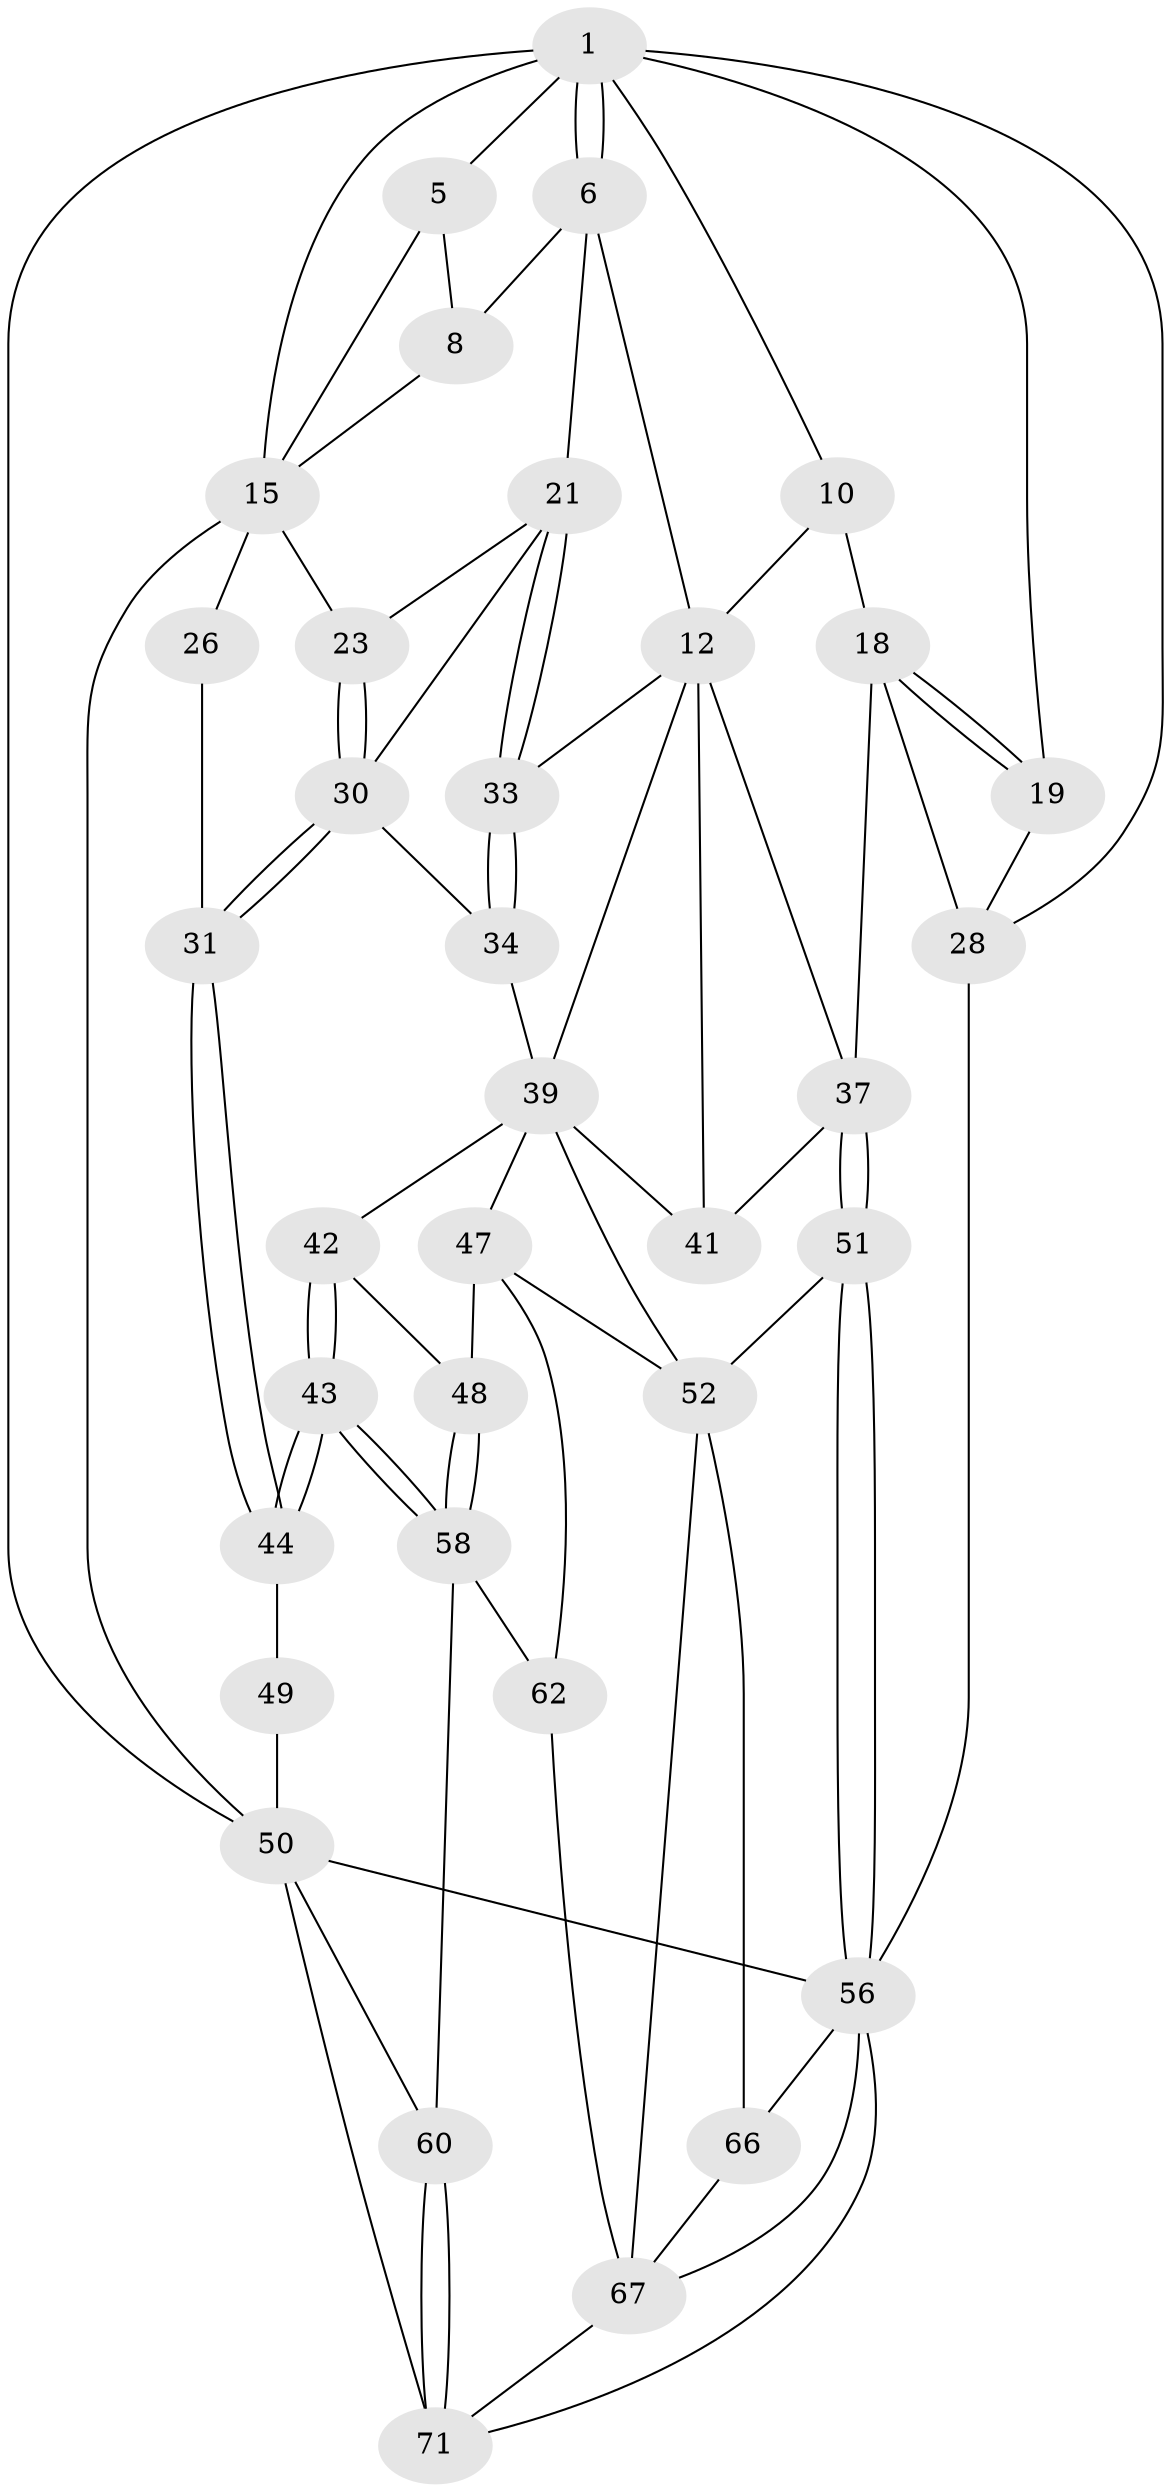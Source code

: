 // original degree distribution, {3: 0.0273972602739726, 4: 0.2465753424657534, 6: 0.2054794520547945, 5: 0.5205479452054794}
// Generated by graph-tools (version 1.1) at 2025/28/03/15/25 16:28:06]
// undirected, 36 vertices, 83 edges
graph export_dot {
graph [start="1"]
  node [color=gray90,style=filled];
  1 [pos="+0.5511628014008045+0",super="+2"];
  5 [pos="+0.15671200502146648+0",super="+9"];
  6 [pos="+0.5113713768730621+0.031734446227002756",super="+7+14"];
  8 [pos="+0.3411254344559483+0.11890290162796956"];
  10 [pos="+0.810803236187518+0.05082130487474081",super="+11"];
  12 [pos="+0.7172167751932379+0.23206988825644137",super="+13"];
  15 [pos="+0.1469729706184533+0.11372673768581207",super="+17+16"];
  18 [pos="+1+0.13807786875791872",super="+25"];
  19 [pos="+1+0.16347846930031834"];
  21 [pos="+0.39367961647350624+0.25382021329620724",super="+22"];
  23 [pos="+0.24705042175924202+0.2589284945740219"];
  26 [pos="+0+0.33562614882649877"];
  28 [pos="+1+0.42658960464834494",super="+55"];
  30 [pos="+0.20680062018305814+0.3873551653248396",super="+32"];
  31 [pos="+0.185152465979372+0.39611042990096745"];
  33 [pos="+0.39868659746359014+0.28017118928599316"];
  34 [pos="+0.2501281724608797+0.3920157853679154"];
  37 [pos="+1+0.4505377511363345",super="+38"];
  39 [pos="+0.372225723212629+0.4382455318641403",super="+45+40"];
  41 [pos="+0.6305833440717016+0.4527202128263804"];
  42 [pos="+0.35934060246075206+0.4584947799170407"];
  43 [pos="+0.2589807314703067+0.6226840417197169"];
  44 [pos="+0.2071837413096652+0.5952409208382663"];
  47 [pos="+0.533970674871262+0.6101598457219883",super="+61"];
  48 [pos="+0.45775441223503377+0.6076136999726042"];
  49 [pos="+0.14777425683905474+0.6058750375498723"];
  50 [pos="+0+0.4091052130472671",super="+53"];
  51 [pos="+0.8283307383515481+0.6402017816540024"];
  52 [pos="+0.7352579836691966+0.647399472143375",super="+63"];
  56 [pos="+1+0.8304640905108036",super="+65"];
  58 [pos="+0.29237974072184136+0.6672372981524805",super="+59"];
  60 [pos="+0.26282704062976764+0.9832250913409336"];
  62 [pos="+0.4589381561141492+0.8463538365342372"];
  66 [pos="+0.7955116353621652+0.8650987818306101"];
  67 [pos="+0.6638217554877845+0.8878006250723941",super="+68"];
  71 [pos="+0.20193746360388817+1",super="+72"];
  1 -- 6;
  1 -- 6;
  1 -- 19;
  1 -- 5;
  1 -- 10;
  1 -- 28;
  1 -- 50;
  1 -- 15;
  5 -- 8;
  5 -- 15;
  6 -- 8;
  6 -- 21;
  6 -- 12;
  8 -- 15;
  10 -- 18 [weight=2];
  10 -- 12;
  12 -- 37;
  12 -- 33;
  12 -- 39;
  12 -- 41;
  15 -- 26 [weight=2];
  15 -- 23;
  15 -- 50;
  18 -- 19;
  18 -- 19;
  18 -- 28;
  18 -- 37;
  19 -- 28;
  21 -- 33;
  21 -- 33;
  21 -- 23;
  21 -- 30;
  23 -- 30;
  23 -- 30;
  26 -- 31;
  28 -- 56 [weight=2];
  30 -- 31;
  30 -- 31;
  30 -- 34;
  31 -- 44;
  31 -- 44;
  33 -- 34;
  33 -- 34;
  34 -- 39;
  37 -- 51;
  37 -- 51;
  37 -- 41;
  39 -- 41;
  39 -- 52;
  39 -- 47;
  39 -- 42;
  42 -- 43;
  42 -- 43;
  42 -- 48;
  43 -- 44;
  43 -- 44;
  43 -- 58;
  43 -- 58;
  44 -- 49;
  47 -- 48;
  47 -- 52;
  47 -- 62;
  48 -- 58;
  48 -- 58;
  49 -- 50 [weight=2];
  50 -- 71;
  50 -- 60;
  50 -- 56;
  51 -- 52;
  51 -- 56;
  51 -- 56;
  52 -- 66;
  52 -- 67;
  56 -- 66;
  56 -- 67;
  56 -- 71;
  58 -- 60;
  58 -- 62;
  60 -- 71;
  60 -- 71;
  62 -- 67;
  66 -- 67;
  67 -- 71;
}

